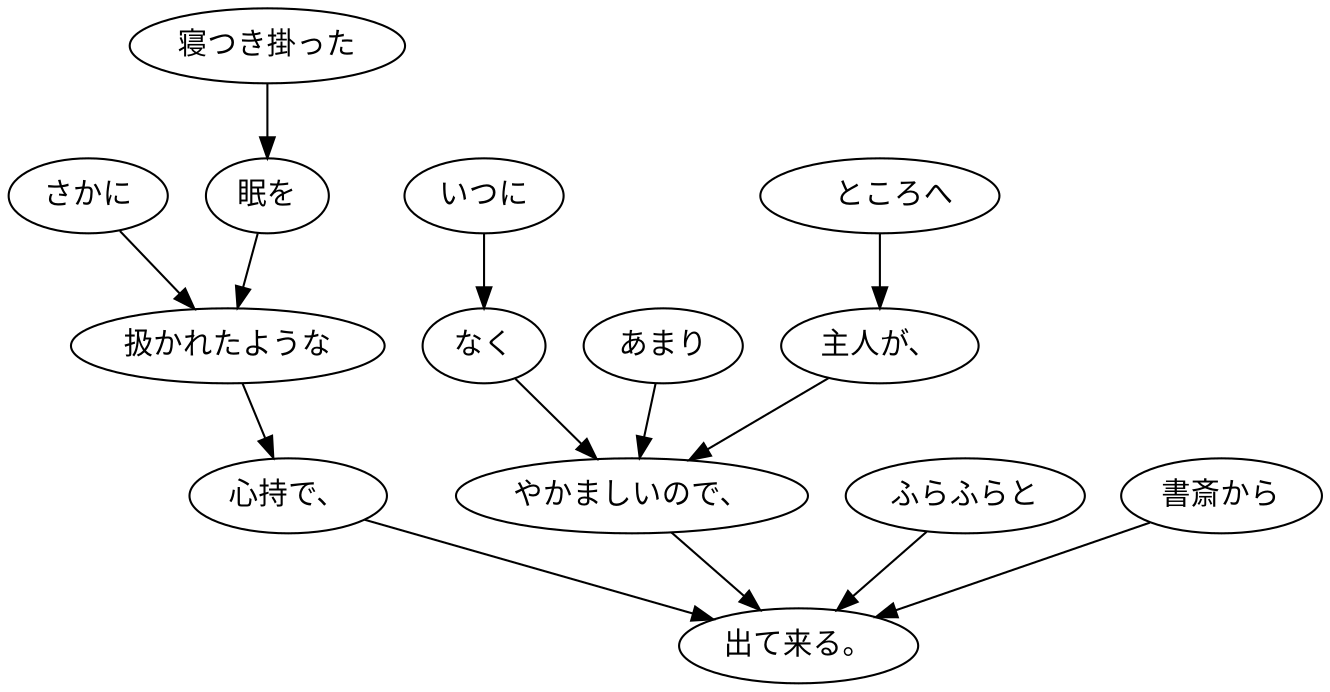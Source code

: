 digraph graph3454 {
	node0 [label="　ところへ"];
	node1 [label="主人が、"];
	node2 [label="いつに"];
	node3 [label="なく"];
	node4 [label="あまり"];
	node5 [label="やかましいので、"];
	node6 [label="寝つき掛った"];
	node7 [label="眠を"];
	node8 [label="さかに"];
	node9 [label="扱かれたような"];
	node10 [label="心持で、"];
	node11 [label="ふらふらと"];
	node12 [label="書斎から"];
	node13 [label="出て来る。"];
	node0 -> node1;
	node1 -> node5;
	node2 -> node3;
	node3 -> node5;
	node4 -> node5;
	node5 -> node13;
	node6 -> node7;
	node7 -> node9;
	node8 -> node9;
	node9 -> node10;
	node10 -> node13;
	node11 -> node13;
	node12 -> node13;
}
